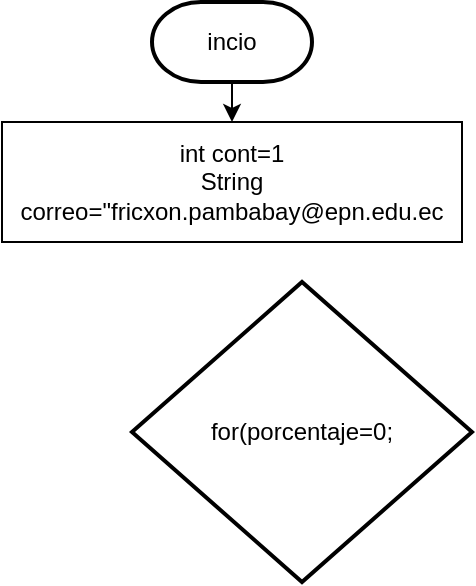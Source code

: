 <mxfile>
    <diagram id="eLnjl5bTDwt_hapvBfGF" name="Page-1">
        <mxGraphModel dx="752" dy="348" grid="1" gridSize="10" guides="1" tooltips="1" connect="1" arrows="1" fold="1" page="1" pageScale="1" pageWidth="827" pageHeight="1169" math="0" shadow="0">
            <root>
                <mxCell id="0"/>
                <mxCell id="1" parent="0"/>
                <mxCell id="7" style="edgeStyle=none;html=1;exitX=0.5;exitY=1;exitDx=0;exitDy=0;exitPerimeter=0;entryX=0.5;entryY=0;entryDx=0;entryDy=0;" edge="1" parent="1" source="4" target="5">
                    <mxGeometry relative="1" as="geometry"/>
                </mxCell>
                <mxCell id="4" value="incio" style="strokeWidth=2;html=1;shape=mxgraph.flowchart.terminator;whiteSpace=wrap;" vertex="1" parent="1">
                    <mxGeometry x="270" y="40" width="80" height="40" as="geometry"/>
                </mxCell>
                <mxCell id="5" value="int cont=1&lt;br&gt;String correo=&quot;fricxon.pambabay@epn.edu.ec" style="rounded=0;whiteSpace=wrap;html=1;" vertex="1" parent="1">
                    <mxGeometry x="195" y="100" width="230" height="60" as="geometry"/>
                </mxCell>
                <mxCell id="9" value="for(porcentaje=0;" style="strokeWidth=2;html=1;shape=mxgraph.flowchart.decision;whiteSpace=wrap;fontFamily=Helvetica;direction=south;" vertex="1" parent="1">
                    <mxGeometry x="260" y="180" width="170" height="150" as="geometry"/>
                </mxCell>
            </root>
        </mxGraphModel>
    </diagram>
</mxfile>